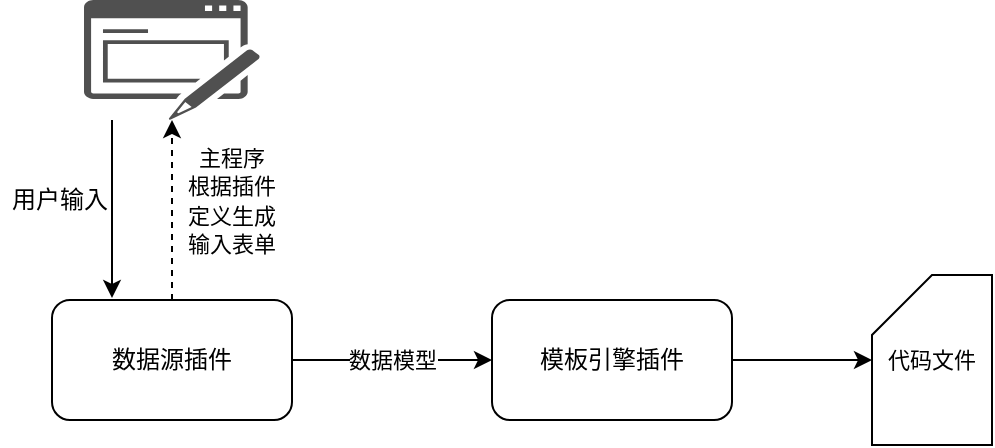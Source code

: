 <mxfile version="12.7.9" type="device"><diagram id="phnycFbfs2NjWyHGHbBf" name="第 1 页"><mxGraphModel dx="1038" dy="631" grid="1" gridSize="10" guides="1" tooltips="1" connect="1" arrows="1" fold="1" page="1" pageScale="1" pageWidth="827" pageHeight="1169" math="0" shadow="0"><root><mxCell id="0"/><mxCell id="1" parent="0"/><mxCell id="cjdenwJtwqxzY8DRKkwZ-12" value="" style="edgeStyle=orthogonalEdgeStyle;rounded=0;orthogonalLoop=1;jettySize=auto;html=1;dashed=1;" edge="1" parent="1" source="cjdenwJtwqxzY8DRKkwZ-2" target="cjdenwJtwqxzY8DRKkwZ-11"><mxGeometry relative="1" as="geometry"/></mxCell><mxCell id="cjdenwJtwqxzY8DRKkwZ-2" value="数据源插件" style="rounded=1;whiteSpace=wrap;html=1;" vertex="1" parent="1"><mxGeometry x="180" y="250" width="120" height="60" as="geometry"/></mxCell><mxCell id="cjdenwJtwqxzY8DRKkwZ-10" value="" style="edgeStyle=orthogonalEdgeStyle;rounded=0;orthogonalLoop=1;jettySize=auto;html=1;" edge="1" parent="1" source="cjdenwJtwqxzY8DRKkwZ-3" target="cjdenwJtwqxzY8DRKkwZ-8"><mxGeometry relative="1" as="geometry"/></mxCell><mxCell id="cjdenwJtwqxzY8DRKkwZ-3" value="模板引擎插件" style="rounded=1;whiteSpace=wrap;html=1;" vertex="1" parent="1"><mxGeometry x="400" y="250" width="120" height="60" as="geometry"/></mxCell><mxCell id="cjdenwJtwqxzY8DRKkwZ-6" value="数据模型" style="endArrow=classic;html=1;exitX=1;exitY=0.5;exitDx=0;exitDy=0;entryX=0;entryY=0.5;entryDx=0;entryDy=0;" edge="1" parent="1" source="cjdenwJtwqxzY8DRKkwZ-2" target="cjdenwJtwqxzY8DRKkwZ-3"><mxGeometry width="50" height="50" relative="1" as="geometry"><mxPoint x="320" y="300" as="sourcePoint"/><mxPoint x="370" y="250" as="targetPoint"/></mxGeometry></mxCell><mxCell id="cjdenwJtwqxzY8DRKkwZ-8" value="&lt;span style=&quot;font-size: 11px ; background-color: rgb(255 , 255 , 255)&quot;&gt;代码文件&lt;/span&gt;" style="shape=card;whiteSpace=wrap;html=1;" vertex="1" parent="1"><mxGeometry x="590" y="237.5" width="60" height="85" as="geometry"/></mxCell><mxCell id="cjdenwJtwqxzY8DRKkwZ-11" value="" style="pointerEvents=1;shadow=0;dashed=0;html=1;strokeColor=none;fillColor=#505050;labelPosition=center;verticalLabelPosition=bottom;verticalAlign=top;outlineConnect=0;align=center;shape=mxgraph.office.concepts.form;" vertex="1" parent="1"><mxGeometry x="196" y="100" width="88" height="60" as="geometry"/></mxCell><mxCell id="cjdenwJtwqxzY8DRKkwZ-16" value="用户输入" style="text;html=1;strokeColor=none;fillColor=none;align=center;verticalAlign=middle;whiteSpace=wrap;rounded=0;" vertex="1" parent="1"><mxGeometry x="154" y="190" width="60" height="20" as="geometry"/></mxCell><mxCell id="cjdenwJtwqxzY8DRKkwZ-17" value="" style="endArrow=classic;html=1;" edge="1" parent="1"><mxGeometry width="50" height="50" relative="1" as="geometry"><mxPoint x="210" y="160" as="sourcePoint"/><mxPoint x="210" y="249" as="targetPoint"/></mxGeometry></mxCell><mxCell id="cjdenwJtwqxzY8DRKkwZ-18" value="&lt;span style=&quot;font-size: 11px ; white-space: nowrap ; background-color: rgb(255 , 255 , 255)&quot;&gt;主程序&lt;/span&gt;&lt;br style=&quot;font-size: 11px ; white-space: nowrap&quot;&gt;&lt;span style=&quot;font-size: 11px ; white-space: nowrap ; background-color: rgb(255 , 255 , 255)&quot;&gt;根据插件&lt;/span&gt;&lt;br style=&quot;font-size: 11px ; white-space: nowrap&quot;&gt;&lt;span style=&quot;font-size: 11px ; white-space: nowrap ; background-color: rgb(255 , 255 , 255)&quot;&gt;定义生成&lt;/span&gt;&lt;br style=&quot;font-size: 11px ; white-space: nowrap&quot;&gt;&lt;span style=&quot;font-size: 11px ; white-space: nowrap ; background-color: rgb(255 , 255 , 255)&quot;&gt;输入表单&lt;/span&gt;" style="text;html=1;strokeColor=none;fillColor=none;align=center;verticalAlign=middle;whiteSpace=wrap;rounded=0;" vertex="1" parent="1"><mxGeometry x="250" y="190" width="40" height="20" as="geometry"/></mxCell></root></mxGraphModel></diagram></mxfile>